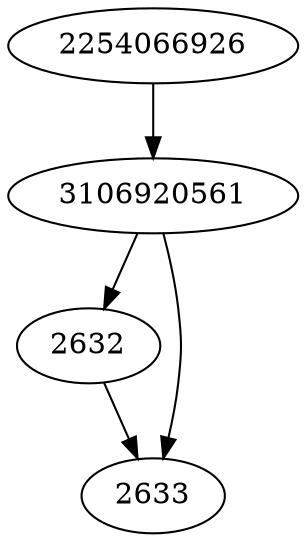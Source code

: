 strict digraph  {
2632;
2633;
3106920561;
2254066926;
2632 -> 2633;
3106920561 -> 2632;
3106920561 -> 2633;
2254066926 -> 3106920561;
}
